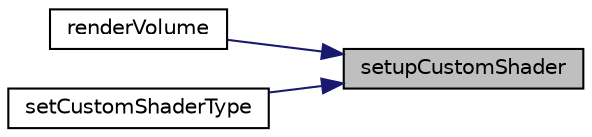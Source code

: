 digraph "setupCustomShader"
{
 // LATEX_PDF_SIZE
  bgcolor="transparent";
  edge [fontname="Helvetica",fontsize="10",labelfontname="Helvetica",labelfontsize="10"];
  node [fontname="Helvetica",fontsize="10",shape=record];
  rankdir="RL";
  Node1 [label="setupCustomShader",height=0.2,width=0.4,color="black", fillcolor="grey75", style="filled", fontcolor="black",tooltip="Get or create shader property node and initialize custom shader."];
  Node1 -> Node2 [dir="back",color="midnightblue",fontsize="10",style="solid",fontname="Helvetica"];
  Node2 [label="renderVolume",height=0.2,width=0.4,color="black",URL="$class_slicer_p_r_i_s_m_1_1_p_r_i_s_m_logic_1_1_p_r_i_s_m_logic.html#a2035ec5a3e3b3e79fa6065f3775fb0c8",tooltip="Use Slicer Volume Rendering module to initialize and setup rendering of the given volume node."];
  Node1 -> Node3 [dir="back",color="midnightblue",fontsize="10",style="solid",fontname="Helvetica"];
  Node3 [label="setCustomShaderType",height=0.2,width=0.4,color="black",URL="$class_slicer_p_r_i_s_m_1_1_p_r_i_s_m_logic_1_1_p_r_i_s_m_logic.html#aa3140c75748d4c9c9435a8a24f51c9d3",tooltip="Set given shader type as current active shader."];
}
